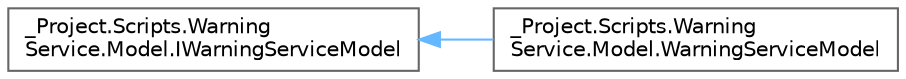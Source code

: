 digraph "Graphical Class Hierarchy"
{
 // LATEX_PDF_SIZE
  bgcolor="transparent";
  edge [fontname=Helvetica,fontsize=10,labelfontname=Helvetica,labelfontsize=10];
  node [fontname=Helvetica,fontsize=10,shape=box,height=0.2,width=0.4];
  rankdir="LR";
  Node0 [id="Node000000",label="_Project.Scripts.Warning\lService.Model.IWarningServiceModel",height=0.2,width=0.4,color="grey40", fillcolor="white", style="filled",URL="$interface___project_1_1_scripts_1_1_warning_service_1_1_model_1_1_i_warning_service_model.html",tooltip="Интерфейс, описывающий модель данных и состояния сервиса окна-предупреждения"];
  Node0 -> Node1 [id="edge25_Node000000_Node000001",dir="back",color="steelblue1",style="solid",tooltip=" "];
  Node1 [id="Node000001",label="_Project.Scripts.Warning\lService.Model.WarningServiceModel",height=0.2,width=0.4,color="grey40", fillcolor="white", style="filled",URL="$class___project_1_1_scripts_1_1_warning_service_1_1_model_1_1_warning_service_model.html",tooltip="Класс, описывающий модель данных и состояния сервиса окна-предупреждения"];
}
